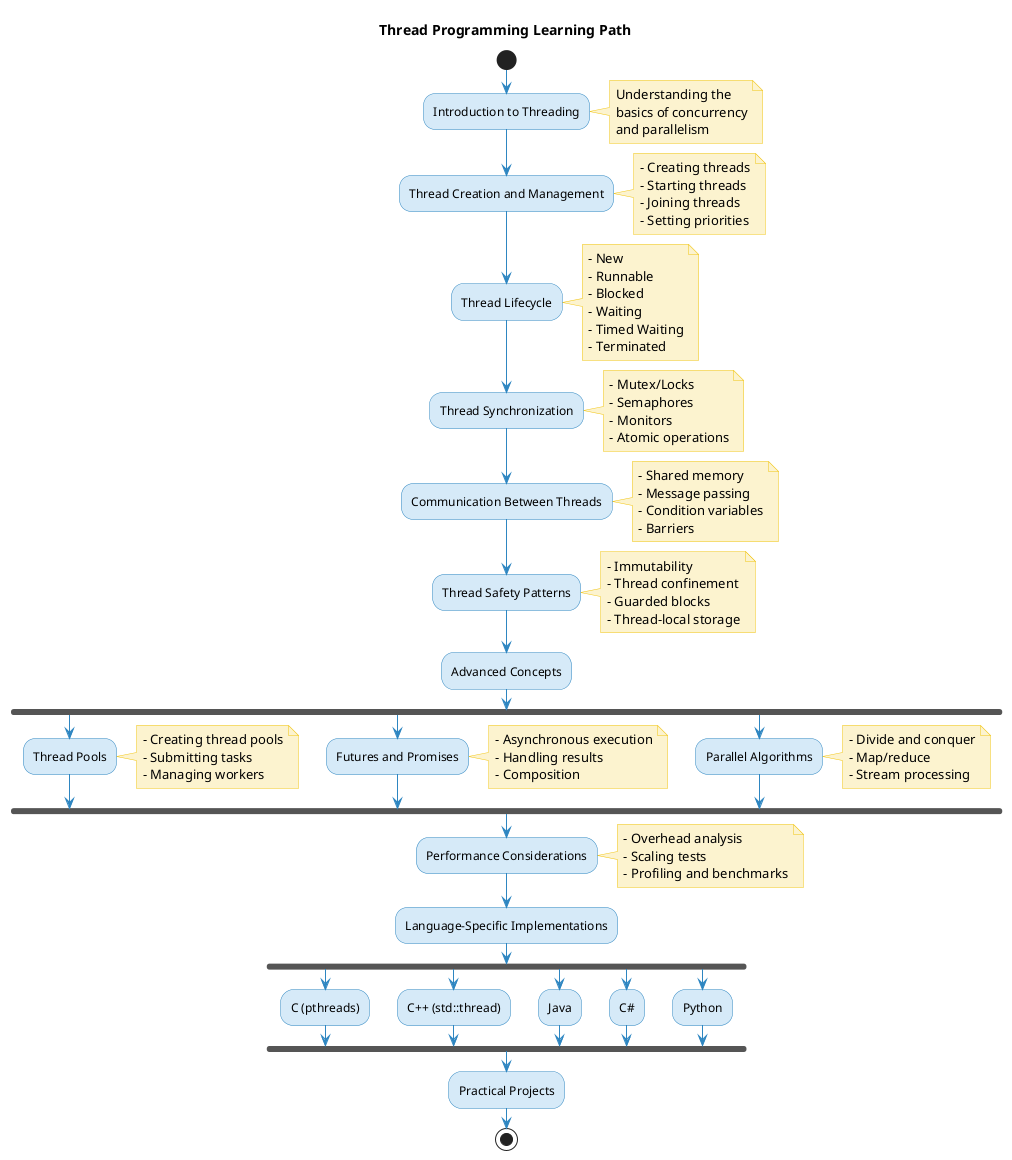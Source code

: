 @startuml learning_path

title Thread Programming Learning Path

skinparam {
    ArrowColor #2E86C1
    ActorBorderColor #2E86C1
    ActorBackgroundColor #D6EAF8
    ActivityBorderColor #2E86C1
    ActivityBackgroundColor #D6EAF8
    ActivityDiamondBorderColor #2E86C1
    ActivityDiamondBackgroundColor #D6EAF8
    NoteBackgroundColor #FCF3CF
    NoteBorderColor #F1C40F
}

start

:Introduction to Threading;
note right
  Understanding the 
  basics of concurrency
  and parallelism
end note

:Thread Creation and Management;
note right
  - Creating threads
  - Starting threads
  - Joining threads
  - Setting priorities
end note

:Thread Lifecycle;
note right
  - New
  - Runnable
  - Blocked
  - Waiting
  - Timed Waiting
  - Terminated
end note

:Thread Synchronization;
note right
  - Mutex/Locks
  - Semaphores
  - Monitors
  - Atomic operations
end note

:Communication Between Threads;
note right
  - Shared memory
  - Message passing
  - Condition variables
  - Barriers
end note

:Thread Safety Patterns;
note right
  - Immutability
  - Thread confinement
  - Guarded blocks
  - Thread-local storage
end note

:Advanced Concepts;
fork
  :Thread Pools;
  note right
    - Creating thread pools
    - Submitting tasks
    - Managing workers
  end note
fork again
  :Futures and Promises;
  note right
    - Asynchronous execution
    - Handling results
    - Composition
  end note
fork again
  :Parallel Algorithms;
  note right
    - Divide and conquer
    - Map/reduce
    - Stream processing
  end note
end fork

:Performance Considerations;
note right
  - Overhead analysis
  - Scaling tests
  - Profiling and benchmarks
end note

:Language-Specific Implementations;

fork
  :C (pthreads);
fork again
  :C++ (std::thread);
fork again
  :Java;
fork again
  :C#;
fork again
  :Python;
end fork

:Practical Projects;

stop

@enduml 